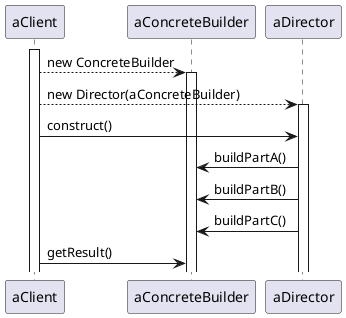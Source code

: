 @startuml
activate aClient
aClient --> aConcreteBuilder : new ConcreteBuilder
activate aConcreteBuilder

aClient --> aDirector : new Director(aConcreteBuilder)
activate aDirector

aClient -> aDirector : construct()
aDirector -> aConcreteBuilder : buildPartA()
aDirector -> aConcreteBuilder : buildPartB()
aDirector -> aConcreteBuilder : buildPartC()
aClient -> aConcreteBuilder : getResult()

@enduml